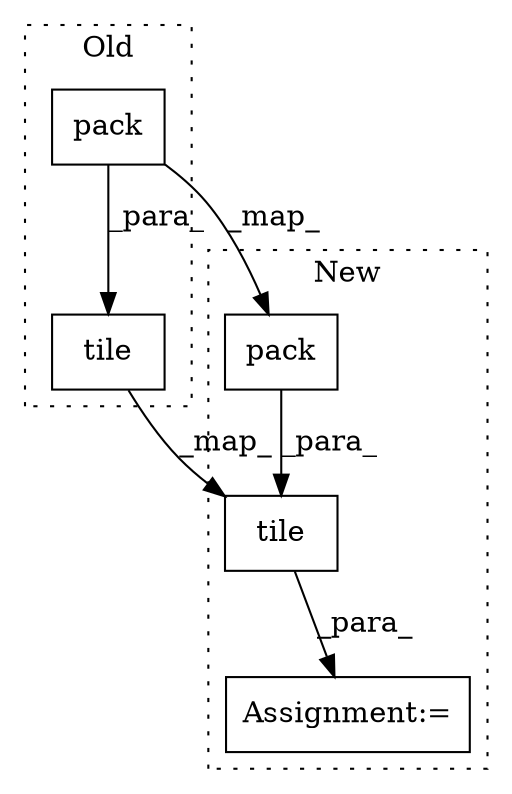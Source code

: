 digraph G {
subgraph cluster0 {
1 [label="pack" a="32" s="1466,1513" l="5,1" shape="box"];
5 [label="tile" a="32" s="1419,1514" l="5,1" shape="box"];
label = "Old";
style="dotted";
}
subgraph cluster1 {
2 [label="pack" a="32" s="1410,1457" l="5,1" shape="box"];
3 [label="Assignment:=" a="7" s="1470" l="1" shape="box"];
4 [label="tile" a="32" s="1482,1523" l="5,1" shape="box"];
label = "New";
style="dotted";
}
1 -> 5 [label="_para_"];
1 -> 2 [label="_map_"];
2 -> 4 [label="_para_"];
4 -> 3 [label="_para_"];
5 -> 4 [label="_map_"];
}